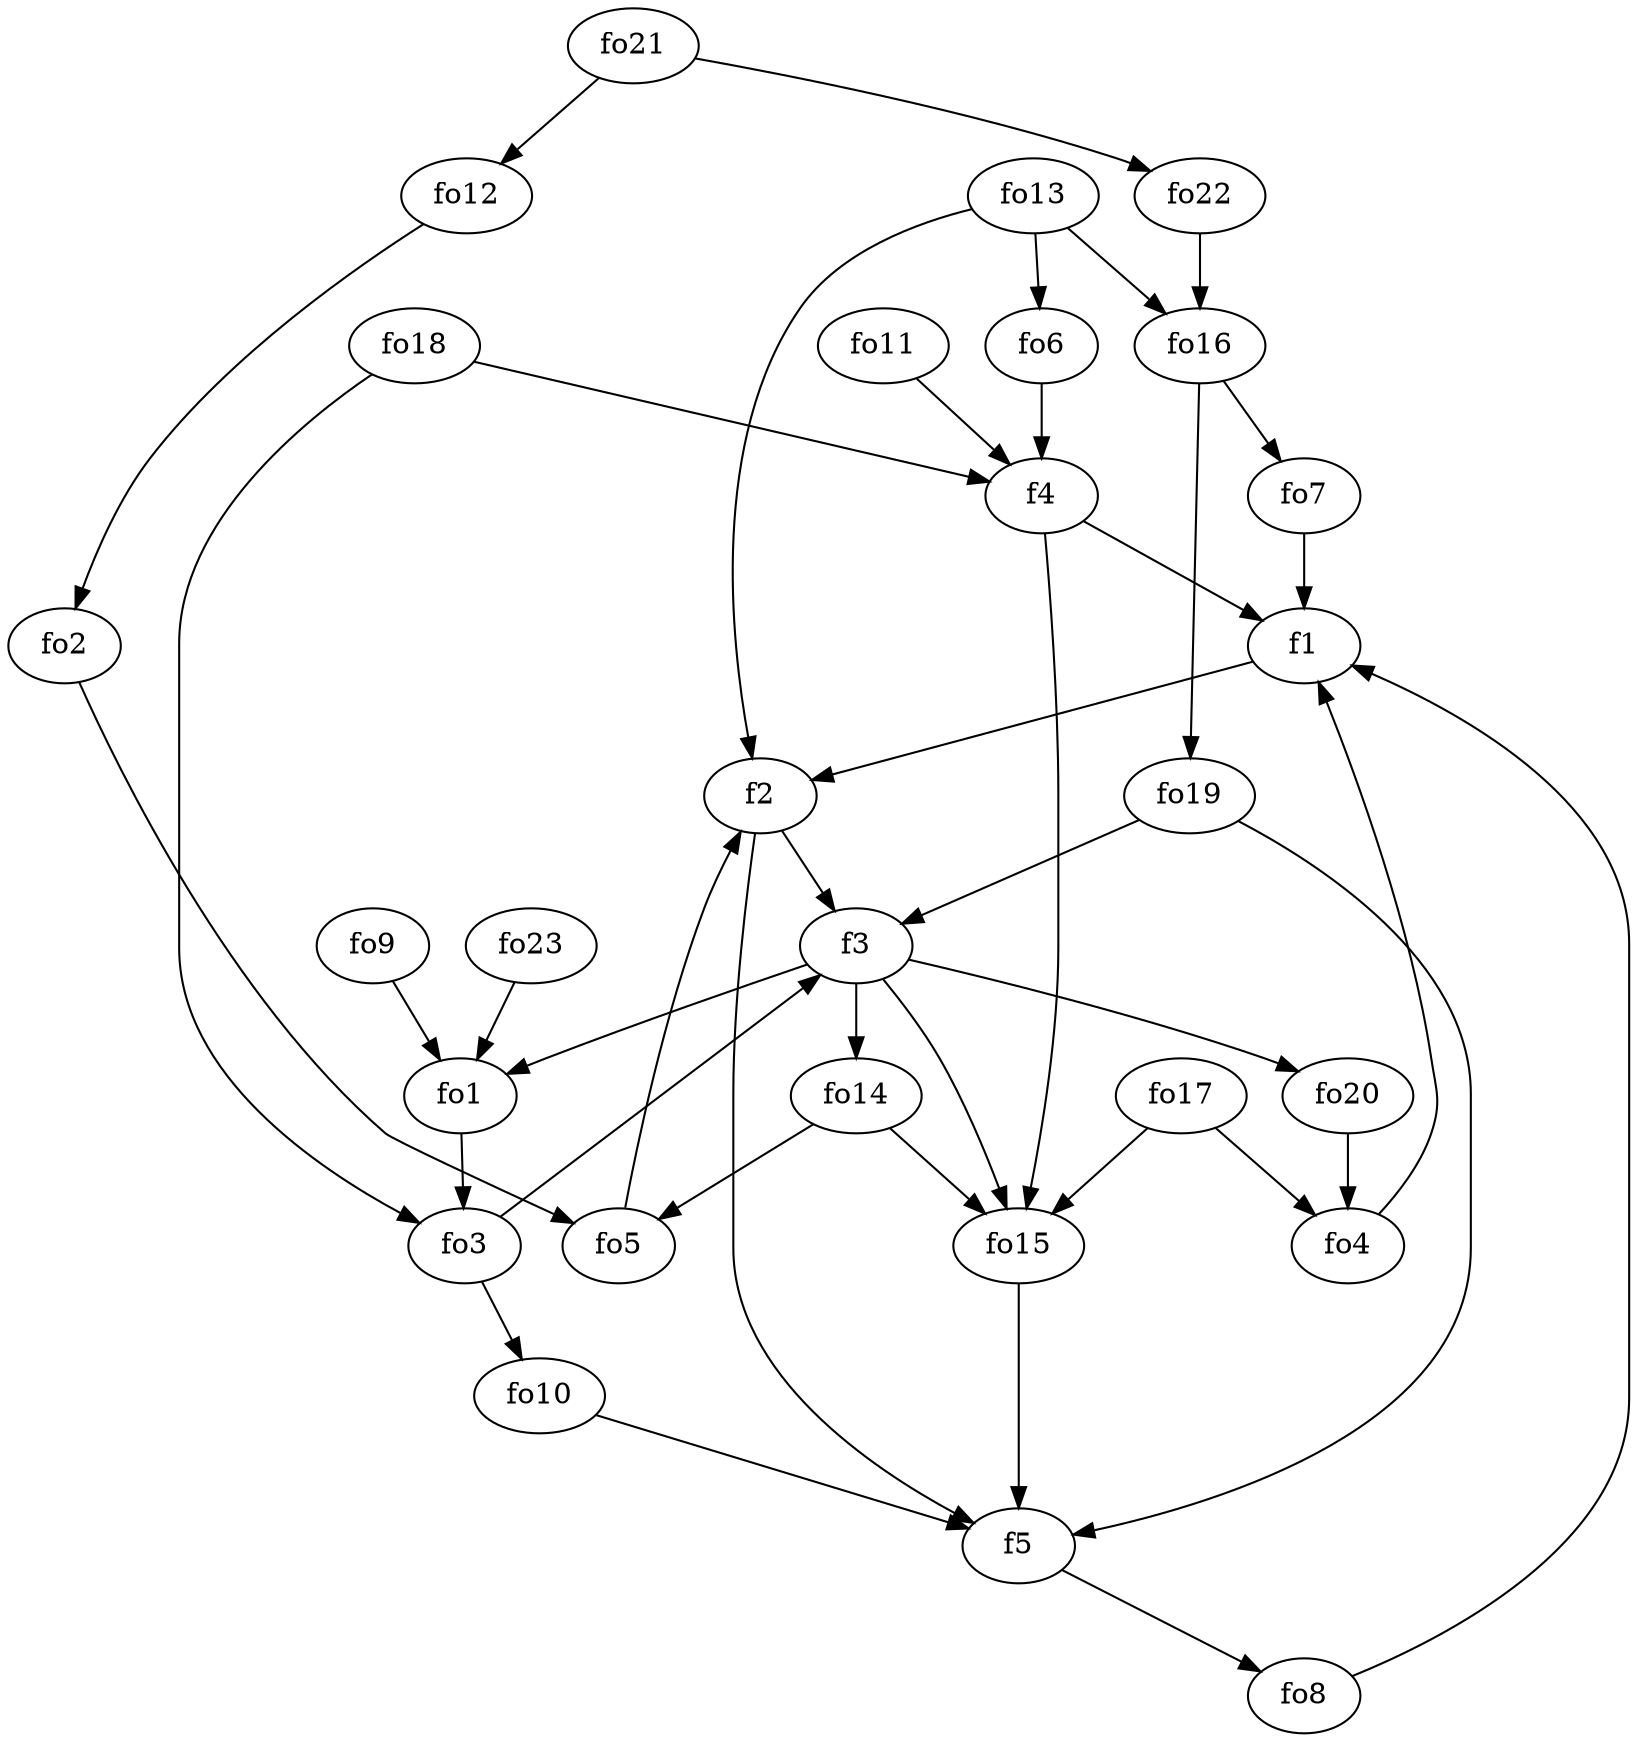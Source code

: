 strict digraph  {
f1;
f2;
f3;
f4;
f5;
fo1;
fo2;
fo3;
fo4;
fo5;
fo6;
fo7;
fo8;
fo9;
fo10;
fo11;
fo12;
fo13;
fo14;
fo15;
fo16;
fo17;
fo18;
fo19;
fo20;
fo21;
fo22;
fo23;
f1 -> f2  [weight=2];
f2 -> f3  [weight=2];
f2 -> f5  [weight=2];
f3 -> fo20  [weight=2];
f3 -> fo15  [weight=2];
f3 -> fo14  [weight=2];
f3 -> fo1  [weight=2];
f4 -> f1  [weight=2];
f4 -> fo15  [weight=2];
f5 -> fo8  [weight=2];
fo1 -> fo3  [weight=2];
fo2 -> fo5  [weight=2];
fo3 -> fo10  [weight=2];
fo3 -> f3  [weight=2];
fo4 -> f1  [weight=2];
fo5 -> f2  [weight=2];
fo6 -> f4  [weight=2];
fo7 -> f1  [weight=2];
fo8 -> f1  [weight=2];
fo9 -> fo1  [weight=2];
fo10 -> f5  [weight=2];
fo11 -> f4  [weight=2];
fo12 -> fo2  [weight=2];
fo13 -> fo16  [weight=2];
fo13 -> fo6  [weight=2];
fo13 -> f2  [weight=2];
fo14 -> fo5  [weight=2];
fo14 -> fo15  [weight=2];
fo15 -> f5  [weight=2];
fo16 -> fo19  [weight=2];
fo16 -> fo7  [weight=2];
fo17 -> fo4  [weight=2];
fo17 -> fo15  [weight=2];
fo18 -> f4  [weight=2];
fo18 -> fo3  [weight=2];
fo19 -> f5  [weight=2];
fo19 -> f3  [weight=2];
fo20 -> fo4  [weight=2];
fo21 -> fo22  [weight=2];
fo21 -> fo12  [weight=2];
fo22 -> fo16  [weight=2];
fo23 -> fo1  [weight=2];
}
